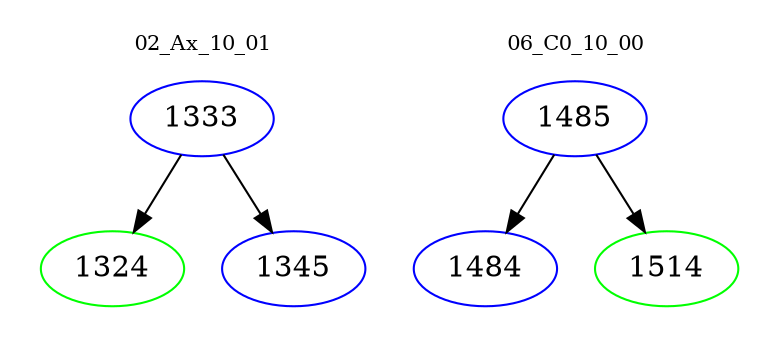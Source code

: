 digraph{
subgraph cluster_0 {
color = white
label = "02_Ax_10_01";
fontsize=10;
T0_1333 [label="1333", color="blue"]
T0_1333 -> T0_1324 [color="black"]
T0_1324 [label="1324", color="green"]
T0_1333 -> T0_1345 [color="black"]
T0_1345 [label="1345", color="blue"]
}
subgraph cluster_1 {
color = white
label = "06_C0_10_00";
fontsize=10;
T1_1485 [label="1485", color="blue"]
T1_1485 -> T1_1484 [color="black"]
T1_1484 [label="1484", color="blue"]
T1_1485 -> T1_1514 [color="black"]
T1_1514 [label="1514", color="green"]
}
}
